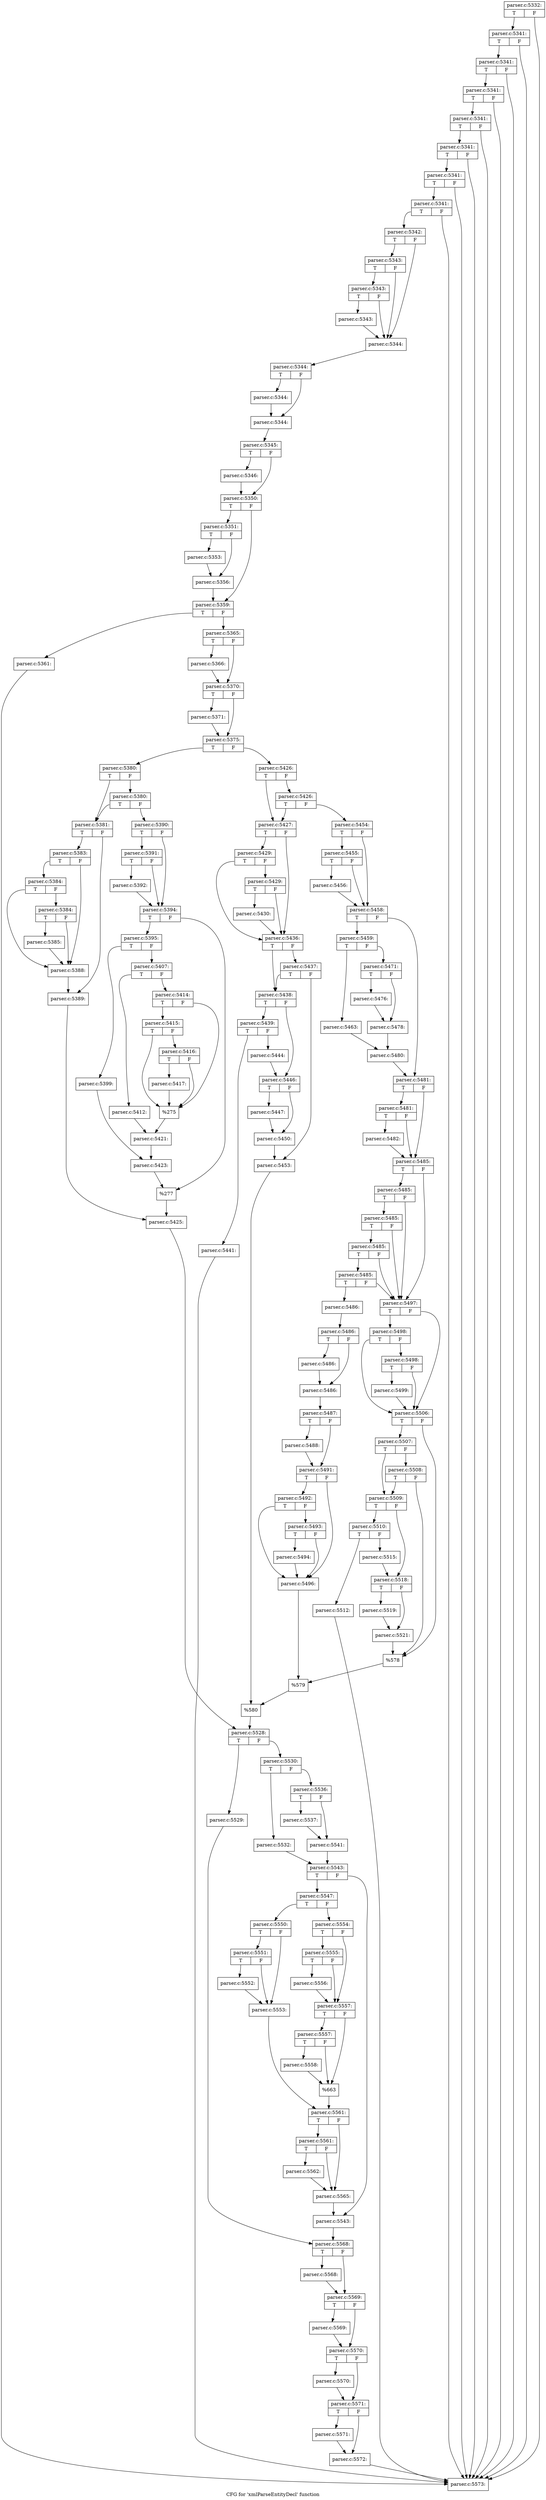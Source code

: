 digraph "CFG for 'xmlParseEntityDecl' function" {
	label="CFG for 'xmlParseEntityDecl' function";

	Node0x55d73b9e1bf0 [shape=record,label="{parser.c:5332:|{<s0>T|<s1>F}}"];
	Node0x55d73b9e1bf0:s0 -> Node0x55d73b9f5130;
	Node0x55d73b9e1bf0:s1 -> Node0x55d73b9f4ed0;
	Node0x55d73b9f5130 [shape=record,label="{parser.c:5341:|{<s0>T|<s1>F}}"];
	Node0x55d73b9f5130:s0 -> Node0x55d73b9f50e0;
	Node0x55d73b9f5130:s1 -> Node0x55d73b9f4ed0;
	Node0x55d73b9f50e0 [shape=record,label="{parser.c:5341:|{<s0>T|<s1>F}}"];
	Node0x55d73b9f50e0:s0 -> Node0x55d73b9f5090;
	Node0x55d73b9f50e0:s1 -> Node0x55d73b9f4ed0;
	Node0x55d73b9f5090 [shape=record,label="{parser.c:5341:|{<s0>T|<s1>F}}"];
	Node0x55d73b9f5090:s0 -> Node0x55d73b9f5040;
	Node0x55d73b9f5090:s1 -> Node0x55d73b9f4ed0;
	Node0x55d73b9f5040 [shape=record,label="{parser.c:5341:|{<s0>T|<s1>F}}"];
	Node0x55d73b9f5040:s0 -> Node0x55d73b9f4ff0;
	Node0x55d73b9f5040:s1 -> Node0x55d73b9f4ed0;
	Node0x55d73b9f4ff0 [shape=record,label="{parser.c:5341:|{<s0>T|<s1>F}}"];
	Node0x55d73b9f4ff0:s0 -> Node0x55d73b9f4fa0;
	Node0x55d73b9f4ff0:s1 -> Node0x55d73b9f4ed0;
	Node0x55d73b9f4fa0 [shape=record,label="{parser.c:5341:|{<s0>T|<s1>F}}"];
	Node0x55d73b9f4fa0:s0 -> Node0x55d73b9f4f20;
	Node0x55d73b9f4fa0:s1 -> Node0x55d73b9f4ed0;
	Node0x55d73b9f4f20 [shape=record,label="{parser.c:5341:|{<s0>T|<s1>F}}"];
	Node0x55d73b9f4f20:s0 -> Node0x55d73b9f4e80;
	Node0x55d73b9f4f20:s1 -> Node0x55d73b9f4ed0;
	Node0x55d73b9f4e80 [shape=record,label="{parser.c:5342:|{<s0>T|<s1>F}}"];
	Node0x55d73b9f4e80:s0 -> Node0x55d73b9f7c30;
	Node0x55d73b9f4e80:s1 -> Node0x55d73b9f7b60;
	Node0x55d73b9f7c30 [shape=record,label="{parser.c:5343:|{<s0>T|<s1>F}}"];
	Node0x55d73b9f7c30:s0 -> Node0x55d73b9f7bb0;
	Node0x55d73b9f7c30:s1 -> Node0x55d73b9f7b60;
	Node0x55d73b9f7bb0 [shape=record,label="{parser.c:5343:|{<s0>T|<s1>F}}"];
	Node0x55d73b9f7bb0:s0 -> Node0x55d73b9f7b10;
	Node0x55d73b9f7bb0:s1 -> Node0x55d73b9f7b60;
	Node0x55d73b9f7b10 [shape=record,label="{parser.c:5343:}"];
	Node0x55d73b9f7b10 -> Node0x55d73b9f7b60;
	Node0x55d73b9f7b60 [shape=record,label="{parser.c:5344:}"];
	Node0x55d73b9f7b60 -> Node0x55d73b9f8f30;
	Node0x55d73b9f8f30 [shape=record,label="{parser.c:5344:|{<s0>T|<s1>F}}"];
	Node0x55d73b9f8f30:s0 -> Node0x55d73b9f9a00;
	Node0x55d73b9f8f30:s1 -> Node0x55d73b9f9a50;
	Node0x55d73b9f9a00 [shape=record,label="{parser.c:5344:}"];
	Node0x55d73b9f9a00 -> Node0x55d73b9f9a50;
	Node0x55d73b9f9a50 [shape=record,label="{parser.c:5344:}"];
	Node0x55d73b9f9a50 -> Node0x55d73b9f8e90;
	Node0x55d73b9f8e90 [shape=record,label="{parser.c:5345:|{<s0>T|<s1>F}}"];
	Node0x55d73b9f8e90:s0 -> Node0x55d73b9f8ee0;
	Node0x55d73b9f8e90:s1 -> Node0x55d73b9fa2c0;
	Node0x55d73b9f8ee0 [shape=record,label="{parser.c:5346:}"];
	Node0x55d73b9f8ee0 -> Node0x55d73b9fa2c0;
	Node0x55d73b9fa2c0 [shape=record,label="{parser.c:5350:|{<s0>T|<s1>F}}"];
	Node0x55d73b9fa2c0:s0 -> Node0x55d73b9faaa0;
	Node0x55d73b9fa2c0:s1 -> Node0x55d73b9faaf0;
	Node0x55d73b9faaa0 [shape=record,label="{parser.c:5351:|{<s0>T|<s1>F}}"];
	Node0x55d73b9faaa0:s0 -> Node0x55d73b9fb230;
	Node0x55d73b9faaa0:s1 -> Node0x55d73b9fb280;
	Node0x55d73b9fb230 [shape=record,label="{parser.c:5353:}"];
	Node0x55d73b9fb230 -> Node0x55d73b9fb280;
	Node0x55d73b9fb280 [shape=record,label="{parser.c:5356:}"];
	Node0x55d73b9fb280 -> Node0x55d73b9faaf0;
	Node0x55d73b9faaf0 [shape=record,label="{parser.c:5359:|{<s0>T|<s1>F}}"];
	Node0x55d73b9faaf0:s0 -> Node0x55d73b9fbef0;
	Node0x55d73b9faaf0:s1 -> Node0x55d73b9fbf40;
	Node0x55d73b9fbef0 [shape=record,label="{parser.c:5361:}"];
	Node0x55d73b9fbef0 -> Node0x55d73b9f4ed0;
	Node0x55d73b9fbf40 [shape=record,label="{parser.c:5365:|{<s0>T|<s1>F}}"];
	Node0x55d73b9fbf40:s0 -> Node0x55d73b9fc760;
	Node0x55d73b9fbf40:s1 -> Node0x55d73b9fc7b0;
	Node0x55d73b9fc760 [shape=record,label="{parser.c:5366:}"];
	Node0x55d73b9fc760 -> Node0x55d73b9fc7b0;
	Node0x55d73b9fc7b0 [shape=record,label="{parser.c:5370:|{<s0>T|<s1>F}}"];
	Node0x55d73b9fc7b0:s0 -> Node0x55d73b9fd1a0;
	Node0x55d73b9fc7b0:s1 -> Node0x55d73b9fd1f0;
	Node0x55d73b9fd1a0 [shape=record,label="{parser.c:5371:}"];
	Node0x55d73b9fd1a0 -> Node0x55d73b9fd1f0;
	Node0x55d73b9fd1f0 [shape=record,label="{parser.c:5375:|{<s0>T|<s1>F}}"];
	Node0x55d73b9fd1f0:s0 -> Node0x55d73b9fdc70;
	Node0x55d73b9fd1f0:s1 -> Node0x55d73b9fdd10;
	Node0x55d73b9fdc70 [shape=record,label="{parser.c:5380:|{<s0>T|<s1>F}}"];
	Node0x55d73b9fdc70:s0 -> Node0x55d73b9fe010;
	Node0x55d73b9fdc70:s1 -> Node0x55d73b9fe100;
	Node0x55d73b9fe100 [shape=record,label="{parser.c:5380:|{<s0>T|<s1>F}}"];
	Node0x55d73b9fe100:s0 -> Node0x55d73b9fe010;
	Node0x55d73b9fe100:s1 -> Node0x55d73b9fe0b0;
	Node0x55d73b9fe010 [shape=record,label="{parser.c:5381:|{<s0>T|<s1>F}}"];
	Node0x55d73b9fe010:s0 -> Node0x55d73b9feeb0;
	Node0x55d73b9fe010:s1 -> Node0x55d73b9fef00;
	Node0x55d73b9feeb0 [shape=record,label="{parser.c:5383:|{<s0>T|<s1>F}}"];
	Node0x55d73b9feeb0:s0 -> Node0x55d73b9ff320;
	Node0x55d73b9feeb0:s1 -> Node0x55d73b9ff250;
	Node0x55d73b9ff320 [shape=record,label="{parser.c:5384:|{<s0>T|<s1>F}}"];
	Node0x55d73b9ff320:s0 -> Node0x55d73b9ff250;
	Node0x55d73b9ff320:s1 -> Node0x55d73b9ff2a0;
	Node0x55d73b9ff2a0 [shape=record,label="{parser.c:5384:|{<s0>T|<s1>F}}"];
	Node0x55d73b9ff2a0:s0 -> Node0x55d73b9ff200;
	Node0x55d73b9ff2a0:s1 -> Node0x55d73b9ff250;
	Node0x55d73b9ff200 [shape=record,label="{parser.c:5385:}"];
	Node0x55d73b9ff200 -> Node0x55d73b9ff250;
	Node0x55d73b9ff250 [shape=record,label="{parser.c:5388:}"];
	Node0x55d73b9ff250 -> Node0x55d73b9fef00;
	Node0x55d73b9fef00 [shape=record,label="{parser.c:5389:}"];
	Node0x55d73b9fef00 -> Node0x55d73b9fe060;
	Node0x55d73b9fe0b0 [shape=record,label="{parser.c:5390:|{<s0>T|<s1>F}}"];
	Node0x55d73b9fe0b0:s0 -> Node0x55d73ba00c70;
	Node0x55d73b9fe0b0:s1 -> Node0x55d73ba00c20;
	Node0x55d73ba00c70 [shape=record,label="{parser.c:5391:|{<s0>T|<s1>F}}"];
	Node0x55d73ba00c70:s0 -> Node0x55d73ba00bd0;
	Node0x55d73ba00c70:s1 -> Node0x55d73ba00c20;
	Node0x55d73ba00bd0 [shape=record,label="{parser.c:5392:}"];
	Node0x55d73ba00bd0 -> Node0x55d73ba00c20;
	Node0x55d73ba00c20 [shape=record,label="{parser.c:5394:|{<s0>T|<s1>F}}"];
	Node0x55d73ba00c20:s0 -> Node0x55d73ba01500;
	Node0x55d73ba00c20:s1 -> Node0x55d73ba01550;
	Node0x55d73ba01500 [shape=record,label="{parser.c:5395:|{<s0>T|<s1>F}}"];
	Node0x55d73ba01500:s0 -> Node0x55d73ba035c0;
	Node0x55d73ba01500:s1 -> Node0x55d73ba03660;
	Node0x55d73ba035c0 [shape=record,label="{parser.c:5399:}"];
	Node0x55d73ba035c0 -> Node0x55d73ba03610;
	Node0x55d73ba03660 [shape=record,label="{parser.c:5407:|{<s0>T|<s1>F}}"];
	Node0x55d73ba03660:s0 -> Node0x55d73ba040d0;
	Node0x55d73ba03660:s1 -> Node0x55d73ba04170;
	Node0x55d73ba040d0 [shape=record,label="{parser.c:5412:}"];
	Node0x55d73ba040d0 -> Node0x55d73ba04120;
	Node0x55d73ba04170 [shape=record,label="{parser.c:5414:|{<s0>T|<s1>F}}"];
	Node0x55d73ba04170:s0 -> Node0x55d73ba04940;
	Node0x55d73ba04170:s1 -> Node0x55d73ba04870;
	Node0x55d73ba04940 [shape=record,label="{parser.c:5415:|{<s0>T|<s1>F}}"];
	Node0x55d73ba04940:s0 -> Node0x55d73ba04870;
	Node0x55d73ba04940:s1 -> Node0x55d73ba048c0;
	Node0x55d73ba048c0 [shape=record,label="{parser.c:5416:|{<s0>T|<s1>F}}"];
	Node0x55d73ba048c0:s0 -> Node0x55d73ba04820;
	Node0x55d73ba048c0:s1 -> Node0x55d73ba04870;
	Node0x55d73ba04820 [shape=record,label="{parser.c:5417:}"];
	Node0x55d73ba04820 -> Node0x55d73ba04870;
	Node0x55d73ba04870 [shape=record,label="{%275}"];
	Node0x55d73ba04870 -> Node0x55d73ba04120;
	Node0x55d73ba04120 [shape=record,label="{parser.c:5421:}"];
	Node0x55d73ba04120 -> Node0x55d73ba03610;
	Node0x55d73ba03610 [shape=record,label="{parser.c:5423:}"];
	Node0x55d73ba03610 -> Node0x55d73ba01550;
	Node0x55d73ba01550 [shape=record,label="{%277}"];
	Node0x55d73ba01550 -> Node0x55d73b9fe060;
	Node0x55d73b9fe060 [shape=record,label="{parser.c:5425:}"];
	Node0x55d73b9fe060 -> Node0x55d73b9fdcc0;
	Node0x55d73b9fdd10 [shape=record,label="{parser.c:5426:|{<s0>T|<s1>F}}"];
	Node0x55d73b9fdd10:s0 -> Node0x55d73ba06c20;
	Node0x55d73b9fdd10:s1 -> Node0x55d73ba06d10;
	Node0x55d73ba06d10 [shape=record,label="{parser.c:5426:|{<s0>T|<s1>F}}"];
	Node0x55d73ba06d10:s0 -> Node0x55d73ba06c20;
	Node0x55d73ba06d10:s1 -> Node0x55d73ba06cc0;
	Node0x55d73ba06c20 [shape=record,label="{parser.c:5427:|{<s0>T|<s1>F}}"];
	Node0x55d73ba06c20:s0 -> Node0x55d73ba07b40;
	Node0x55d73ba06c20:s1 -> Node0x55d73ba07a70;
	Node0x55d73ba07b40 [shape=record,label="{parser.c:5429:|{<s0>T|<s1>F}}"];
	Node0x55d73ba07b40:s0 -> Node0x55d73ba07a70;
	Node0x55d73ba07b40:s1 -> Node0x55d73ba07ac0;
	Node0x55d73ba07ac0 [shape=record,label="{parser.c:5429:|{<s0>T|<s1>F}}"];
	Node0x55d73ba07ac0:s0 -> Node0x55d73ba07a20;
	Node0x55d73ba07ac0:s1 -> Node0x55d73ba07a70;
	Node0x55d73ba07a20 [shape=record,label="{parser.c:5430:}"];
	Node0x55d73ba07a20 -> Node0x55d73ba07a70;
	Node0x55d73ba07a70 [shape=record,label="{parser.c:5436:|{<s0>T|<s1>F}}"];
	Node0x55d73ba07a70:s0 -> Node0x55d73ba08ee0;
	Node0x55d73ba07a70:s1 -> Node0x55d73ba08f80;
	Node0x55d73ba08f80 [shape=record,label="{parser.c:5437:|{<s0>T|<s1>F}}"];
	Node0x55d73ba08f80:s0 -> Node0x55d73ba08ee0;
	Node0x55d73ba08f80:s1 -> Node0x55d73ba08f30;
	Node0x55d73ba08ee0 [shape=record,label="{parser.c:5438:|{<s0>T|<s1>F}}"];
	Node0x55d73ba08ee0:s0 -> Node0x55d73ba09af0;
	Node0x55d73ba08ee0:s1 -> Node0x55d73ba09b40;
	Node0x55d73ba09af0 [shape=record,label="{parser.c:5439:|{<s0>T|<s1>F}}"];
	Node0x55d73ba09af0:s0 -> Node0x55d73ba0a430;
	Node0x55d73ba09af0:s1 -> Node0x55d73ba0a480;
	Node0x55d73ba0a430 [shape=record,label="{parser.c:5441:}"];
	Node0x55d73ba0a430 -> Node0x55d73b9f4ed0;
	Node0x55d73ba0a480 [shape=record,label="{parser.c:5444:}"];
	Node0x55d73ba0a480 -> Node0x55d73ba09b40;
	Node0x55d73ba09b40 [shape=record,label="{parser.c:5446:|{<s0>T|<s1>F}}"];
	Node0x55d73ba09b40:s0 -> Node0x55d73ba0b3c0;
	Node0x55d73ba09b40:s1 -> Node0x55d73ba0b410;
	Node0x55d73ba0b3c0 [shape=record,label="{parser.c:5447:}"];
	Node0x55d73ba0b3c0 -> Node0x55d73ba0b410;
	Node0x55d73ba0b410 [shape=record,label="{parser.c:5450:}"];
	Node0x55d73ba0b410 -> Node0x55d73ba08f30;
	Node0x55d73ba08f30 [shape=record,label="{parser.c:5453:}"];
	Node0x55d73ba08f30 -> Node0x55d73ba06c70;
	Node0x55d73ba06cc0 [shape=record,label="{parser.c:5454:|{<s0>T|<s1>F}}"];
	Node0x55d73ba06cc0:s0 -> Node0x55d73ba0cf50;
	Node0x55d73ba06cc0:s1 -> Node0x55d73ba0cf00;
	Node0x55d73ba0cf50 [shape=record,label="{parser.c:5455:|{<s0>T|<s1>F}}"];
	Node0x55d73ba0cf50:s0 -> Node0x55d73ba0ceb0;
	Node0x55d73ba0cf50:s1 -> Node0x55d73ba0cf00;
	Node0x55d73ba0ceb0 [shape=record,label="{parser.c:5456:}"];
	Node0x55d73ba0ceb0 -> Node0x55d73ba0cf00;
	Node0x55d73ba0cf00 [shape=record,label="{parser.c:5458:|{<s0>T|<s1>F}}"];
	Node0x55d73ba0cf00:s0 -> Node0x55d73ba0d750;
	Node0x55d73ba0cf00:s1 -> Node0x55d73ba0d7a0;
	Node0x55d73ba0d750 [shape=record,label="{parser.c:5459:|{<s0>T|<s1>F}}"];
	Node0x55d73ba0d750:s0 -> Node0x55d73ba0df60;
	Node0x55d73ba0d750:s1 -> Node0x55d73ba0e000;
	Node0x55d73ba0df60 [shape=record,label="{parser.c:5463:}"];
	Node0x55d73ba0df60 -> Node0x55d73ba0dfb0;
	Node0x55d73ba0e000 [shape=record,label="{parser.c:5471:|{<s0>T|<s1>F}}"];
	Node0x55d73ba0e000:s0 -> Node0x55d73ba0e710;
	Node0x55d73ba0e000:s1 -> Node0x55d73ba0e760;
	Node0x55d73ba0e710 [shape=record,label="{parser.c:5476:}"];
	Node0x55d73ba0e710 -> Node0x55d73ba0e760;
	Node0x55d73ba0e760 [shape=record,label="{parser.c:5478:}"];
	Node0x55d73ba0e760 -> Node0x55d73ba0dfb0;
	Node0x55d73ba0dfb0 [shape=record,label="{parser.c:5480:}"];
	Node0x55d73ba0dfb0 -> Node0x55d73ba0d7a0;
	Node0x55d73ba0d7a0 [shape=record,label="{parser.c:5481:|{<s0>T|<s1>F}}"];
	Node0x55d73ba0d7a0:s0 -> Node0x55d73ba0f1c0;
	Node0x55d73ba0d7a0:s1 -> Node0x55d73ba0f170;
	Node0x55d73ba0f1c0 [shape=record,label="{parser.c:5481:|{<s0>T|<s1>F}}"];
	Node0x55d73ba0f1c0:s0 -> Node0x55d73ba0f120;
	Node0x55d73ba0f1c0:s1 -> Node0x55d73ba0f170;
	Node0x55d73ba0f120 [shape=record,label="{parser.c:5482:}"];
	Node0x55d73ba0f120 -> Node0x55d73ba0f170;
	Node0x55d73ba0f170 [shape=record,label="{parser.c:5485:|{<s0>T|<s1>F}}"];
	Node0x55d73ba0f170:s0 -> Node0x55d73ba10130;
	Node0x55d73ba0f170:s1 -> Node0x55d73ba0ffc0;
	Node0x55d73ba10130 [shape=record,label="{parser.c:5485:|{<s0>T|<s1>F}}"];
	Node0x55d73ba10130:s0 -> Node0x55d73ba100e0;
	Node0x55d73ba10130:s1 -> Node0x55d73ba0ffc0;
	Node0x55d73ba100e0 [shape=record,label="{parser.c:5485:|{<s0>T|<s1>F}}"];
	Node0x55d73ba100e0:s0 -> Node0x55d73ba10090;
	Node0x55d73ba100e0:s1 -> Node0x55d73ba0ffc0;
	Node0x55d73ba10090 [shape=record,label="{parser.c:5485:|{<s0>T|<s1>F}}"];
	Node0x55d73ba10090:s0 -> Node0x55d73ba10010;
	Node0x55d73ba10090:s1 -> Node0x55d73ba0ffc0;
	Node0x55d73ba10010 [shape=record,label="{parser.c:5485:|{<s0>T|<s1>F}}"];
	Node0x55d73ba10010:s0 -> Node0x55d73ba0ff20;
	Node0x55d73ba10010:s1 -> Node0x55d73ba0ffc0;
	Node0x55d73ba0ff20 [shape=record,label="{parser.c:5486:}"];
	Node0x55d73ba0ff20 -> Node0x55d73ba11ae0;
	Node0x55d73ba11ae0 [shape=record,label="{parser.c:5486:|{<s0>T|<s1>F}}"];
	Node0x55d73ba11ae0:s0 -> Node0x55d73ba12550;
	Node0x55d73ba11ae0:s1 -> Node0x55d73ba125a0;
	Node0x55d73ba12550 [shape=record,label="{parser.c:5486:}"];
	Node0x55d73ba12550 -> Node0x55d73ba125a0;
	Node0x55d73ba125a0 [shape=record,label="{parser.c:5486:}"];
	Node0x55d73ba125a0 -> Node0x55d73ba11a40;
	Node0x55d73ba11a40 [shape=record,label="{parser.c:5487:|{<s0>T|<s1>F}}"];
	Node0x55d73ba11a40:s0 -> Node0x55d73ba11a90;
	Node0x55d73ba11a40:s1 -> Node0x55d73ba12e10;
	Node0x55d73ba11a90 [shape=record,label="{parser.c:5488:}"];
	Node0x55d73ba11a90 -> Node0x55d73ba12e10;
	Node0x55d73ba12e10 [shape=record,label="{parser.c:5491:|{<s0>T|<s1>F}}"];
	Node0x55d73ba12e10:s0 -> Node0x55d73ba13940;
	Node0x55d73ba12e10:s1 -> Node0x55d73ba13870;
	Node0x55d73ba13940 [shape=record,label="{parser.c:5492:|{<s0>T|<s1>F}}"];
	Node0x55d73ba13940:s0 -> Node0x55d73ba13870;
	Node0x55d73ba13940:s1 -> Node0x55d73ba138c0;
	Node0x55d73ba138c0 [shape=record,label="{parser.c:5493:|{<s0>T|<s1>F}}"];
	Node0x55d73ba138c0:s0 -> Node0x55d73ba13820;
	Node0x55d73ba138c0:s1 -> Node0x55d73ba13870;
	Node0x55d73ba13820 [shape=record,label="{parser.c:5494:}"];
	Node0x55d73ba13820 -> Node0x55d73ba13870;
	Node0x55d73ba13870 [shape=record,label="{parser.c:5496:}"];
	Node0x55d73ba13870 -> Node0x55d73ba0ff70;
	Node0x55d73ba0ffc0 [shape=record,label="{parser.c:5497:|{<s0>T|<s1>F}}"];
	Node0x55d73ba0ffc0:s0 -> Node0x55d73ba14da0;
	Node0x55d73ba0ffc0:s1 -> Node0x55d73ba14cd0;
	Node0x55d73ba14da0 [shape=record,label="{parser.c:5498:|{<s0>T|<s1>F}}"];
	Node0x55d73ba14da0:s0 -> Node0x55d73ba14cd0;
	Node0x55d73ba14da0:s1 -> Node0x55d73ba14d20;
	Node0x55d73ba14d20 [shape=record,label="{parser.c:5498:|{<s0>T|<s1>F}}"];
	Node0x55d73ba14d20:s0 -> Node0x55d73ba14c80;
	Node0x55d73ba14d20:s1 -> Node0x55d73ba14cd0;
	Node0x55d73ba14c80 [shape=record,label="{parser.c:5499:}"];
	Node0x55d73ba14c80 -> Node0x55d73ba14cd0;
	Node0x55d73ba14cd0 [shape=record,label="{parser.c:5506:|{<s0>T|<s1>F}}"];
	Node0x55d73ba14cd0:s0 -> Node0x55d73ba16240;
	Node0x55d73ba14cd0:s1 -> Node0x55d73ba161f0;
	Node0x55d73ba16240 [shape=record,label="{parser.c:5507:|{<s0>T|<s1>F}}"];
	Node0x55d73ba16240:s0 -> Node0x55d73ba161a0;
	Node0x55d73ba16240:s1 -> Node0x55d73ba16650;
	Node0x55d73ba16650 [shape=record,label="{parser.c:5508:|{<s0>T|<s1>F}}"];
	Node0x55d73ba16650:s0 -> Node0x55d73ba161a0;
	Node0x55d73ba16650:s1 -> Node0x55d73ba161f0;
	Node0x55d73ba161a0 [shape=record,label="{parser.c:5509:|{<s0>T|<s1>F}}"];
	Node0x55d73ba161a0:s0 -> Node0x55d73ba16fb0;
	Node0x55d73ba161a0:s1 -> Node0x55d73ba17000;
	Node0x55d73ba16fb0 [shape=record,label="{parser.c:5510:|{<s0>T|<s1>F}}"];
	Node0x55d73ba16fb0:s0 -> Node0x55d73ba17790;
	Node0x55d73ba16fb0:s1 -> Node0x55d73ba177e0;
	Node0x55d73ba17790 [shape=record,label="{parser.c:5512:}"];
	Node0x55d73ba17790 -> Node0x55d73b9f4ed0;
	Node0x55d73ba177e0 [shape=record,label="{parser.c:5515:}"];
	Node0x55d73ba177e0 -> Node0x55d73ba17000;
	Node0x55d73ba17000 [shape=record,label="{parser.c:5518:|{<s0>T|<s1>F}}"];
	Node0x55d73ba17000:s0 -> Node0x55d73ba18380;
	Node0x55d73ba17000:s1 -> Node0x55d73ba183d0;
	Node0x55d73ba18380 [shape=record,label="{parser.c:5519:}"];
	Node0x55d73ba18380 -> Node0x55d73ba183d0;
	Node0x55d73ba183d0 [shape=record,label="{parser.c:5521:}"];
	Node0x55d73ba183d0 -> Node0x55d73ba161f0;
	Node0x55d73ba161f0 [shape=record,label="{%578}"];
	Node0x55d73ba161f0 -> Node0x55d73ba0ff70;
	Node0x55d73ba0ff70 [shape=record,label="{%579}"];
	Node0x55d73ba0ff70 -> Node0x55d73ba06c70;
	Node0x55d73ba06c70 [shape=record,label="{%580}"];
	Node0x55d73ba06c70 -> Node0x55d73b9fdcc0;
	Node0x55d73b9fdcc0 [shape=record,label="{parser.c:5528:|{<s0>T|<s1>F}}"];
	Node0x55d73b9fdcc0:s0 -> Node0x55d73ba19860;
	Node0x55d73b9fdcc0:s1 -> Node0x55d73ba198b0;
	Node0x55d73ba19860 [shape=record,label="{parser.c:5529:}"];
	Node0x55d73ba19860 -> Node0x55d73ba1a4d0;
	Node0x55d73ba198b0 [shape=record,label="{parser.c:5530:|{<s0>T|<s1>F}}"];
	Node0x55d73ba198b0:s0 -> Node0x55d73ba1a710;
	Node0x55d73ba198b0:s1 -> Node0x55d73ba1a7b0;
	Node0x55d73ba1a710 [shape=record,label="{parser.c:5532:}"];
	Node0x55d73ba1a710 -> Node0x55d73ba1a760;
	Node0x55d73ba1a7b0 [shape=record,label="{parser.c:5536:|{<s0>T|<s1>F}}"];
	Node0x55d73ba1a7b0:s0 -> Node0x55d73ba1ba80;
	Node0x55d73ba1a7b0:s1 -> Node0x55d73ba1bad0;
	Node0x55d73ba1ba80 [shape=record,label="{parser.c:5537:}"];
	Node0x55d73ba1ba80 -> Node0x55d73ba1bad0;
	Node0x55d73ba1bad0 [shape=record,label="{parser.c:5541:}"];
	Node0x55d73ba1bad0 -> Node0x55d73ba1a760;
	Node0x55d73ba1a760 [shape=record,label="{parser.c:5543:|{<s0>T|<s1>F}}"];
	Node0x55d73ba1a760:s0 -> Node0x55d73ba1c770;
	Node0x55d73ba1a760:s1 -> Node0x55d73ba1c7c0;
	Node0x55d73ba1c770 [shape=record,label="{parser.c:5547:|{<s0>T|<s1>F}}"];
	Node0x55d73ba1c770:s0 -> Node0x55d73ba1ce90;
	Node0x55d73ba1c770:s1 -> Node0x55d73ba1cf30;
	Node0x55d73ba1ce90 [shape=record,label="{parser.c:5550:|{<s0>T|<s1>F}}"];
	Node0x55d73ba1ce90:s0 -> Node0x55d73ba1d270;
	Node0x55d73ba1ce90:s1 -> Node0x55d73ba1d220;
	Node0x55d73ba1d270 [shape=record,label="{parser.c:5551:|{<s0>T|<s1>F}}"];
	Node0x55d73ba1d270:s0 -> Node0x55d73ba1d1d0;
	Node0x55d73ba1d270:s1 -> Node0x55d73ba1d220;
	Node0x55d73ba1d1d0 [shape=record,label="{parser.c:5552:}"];
	Node0x55d73ba1d1d0 -> Node0x55d73ba1d220;
	Node0x55d73ba1d220 [shape=record,label="{parser.c:5553:}"];
	Node0x55d73ba1d220 -> Node0x55d73ba1cee0;
	Node0x55d73ba1cf30 [shape=record,label="{parser.c:5554:|{<s0>T|<s1>F}}"];
	Node0x55d73ba1cf30:s0 -> Node0x55d73ba1e4a0;
	Node0x55d73ba1cf30:s1 -> Node0x55d73ba1e450;
	Node0x55d73ba1e4a0 [shape=record,label="{parser.c:5555:|{<s0>T|<s1>F}}"];
	Node0x55d73ba1e4a0:s0 -> Node0x55d73ba1e400;
	Node0x55d73ba1e4a0:s1 -> Node0x55d73ba1e450;
	Node0x55d73ba1e400 [shape=record,label="{parser.c:5556:}"];
	Node0x55d73ba1e400 -> Node0x55d73ba1e450;
	Node0x55d73ba1e450 [shape=record,label="{parser.c:5557:|{<s0>T|<s1>F}}"];
	Node0x55d73ba1e450:s0 -> Node0x55d73ba1f570;
	Node0x55d73ba1e450:s1 -> Node0x55d73ba1f520;
	Node0x55d73ba1f570 [shape=record,label="{parser.c:5557:|{<s0>T|<s1>F}}"];
	Node0x55d73ba1f570:s0 -> Node0x55d73ba1f4d0;
	Node0x55d73ba1f570:s1 -> Node0x55d73ba1f520;
	Node0x55d73ba1f4d0 [shape=record,label="{parser.c:5558:}"];
	Node0x55d73ba1f4d0 -> Node0x55d73ba1f520;
	Node0x55d73ba1f520 [shape=record,label="{%663}"];
	Node0x55d73ba1f520 -> Node0x55d73ba1cee0;
	Node0x55d73ba1cee0 [shape=record,label="{parser.c:5561:|{<s0>T|<s1>F}}"];
	Node0x55d73ba1cee0:s0 -> Node0x55d73ba20770;
	Node0x55d73ba1cee0:s1 -> Node0x55d73ba20720;
	Node0x55d73ba20770 [shape=record,label="{parser.c:5561:|{<s0>T|<s1>F}}"];
	Node0x55d73ba20770:s0 -> Node0x55d73ba206d0;
	Node0x55d73ba20770:s1 -> Node0x55d73ba20720;
	Node0x55d73ba206d0 [shape=record,label="{parser.c:5562:}"];
	Node0x55d73ba206d0 -> Node0x55d73ba20720;
	Node0x55d73ba20720 [shape=record,label="{parser.c:5565:}"];
	Node0x55d73ba20720 -> Node0x55d73ba1c7c0;
	Node0x55d73ba1c7c0 [shape=record,label="{parser.c:5543:}"];
	Node0x55d73ba1c7c0 -> Node0x55d73ba1a4d0;
	Node0x55d73ba1a4d0 [shape=record,label="{parser.c:5568:|{<s0>T|<s1>F}}"];
	Node0x55d73ba1a4d0:s0 -> Node0x55d73ba213c0;
	Node0x55d73ba1a4d0:s1 -> Node0x55d73ba21410;
	Node0x55d73ba213c0 [shape=record,label="{parser.c:5568:}"];
	Node0x55d73ba213c0 -> Node0x55d73ba21410;
	Node0x55d73ba21410 [shape=record,label="{parser.c:5569:|{<s0>T|<s1>F}}"];
	Node0x55d73ba21410:s0 -> Node0x55d73ba21940;
	Node0x55d73ba21410:s1 -> Node0x55d73ba21990;
	Node0x55d73ba21940 [shape=record,label="{parser.c:5569:}"];
	Node0x55d73ba21940 -> Node0x55d73ba21990;
	Node0x55d73ba21990 [shape=record,label="{parser.c:5570:|{<s0>T|<s1>F}}"];
	Node0x55d73ba21990:s0 -> Node0x55d73ba21ec0;
	Node0x55d73ba21990:s1 -> Node0x55d73ba21f10;
	Node0x55d73ba21ec0 [shape=record,label="{parser.c:5570:}"];
	Node0x55d73ba21ec0 -> Node0x55d73ba21f10;
	Node0x55d73ba21f10 [shape=record,label="{parser.c:5571:|{<s0>T|<s1>F}}"];
	Node0x55d73ba21f10:s0 -> Node0x55d73ba22440;
	Node0x55d73ba21f10:s1 -> Node0x55d73ba22490;
	Node0x55d73ba22440 [shape=record,label="{parser.c:5571:}"];
	Node0x55d73ba22440 -> Node0x55d73ba22490;
	Node0x55d73ba22490 [shape=record,label="{parser.c:5572:}"];
	Node0x55d73ba22490 -> Node0x55d73b9f4ed0;
	Node0x55d73b9f4ed0 [shape=record,label="{parser.c:5573:}"];
}
